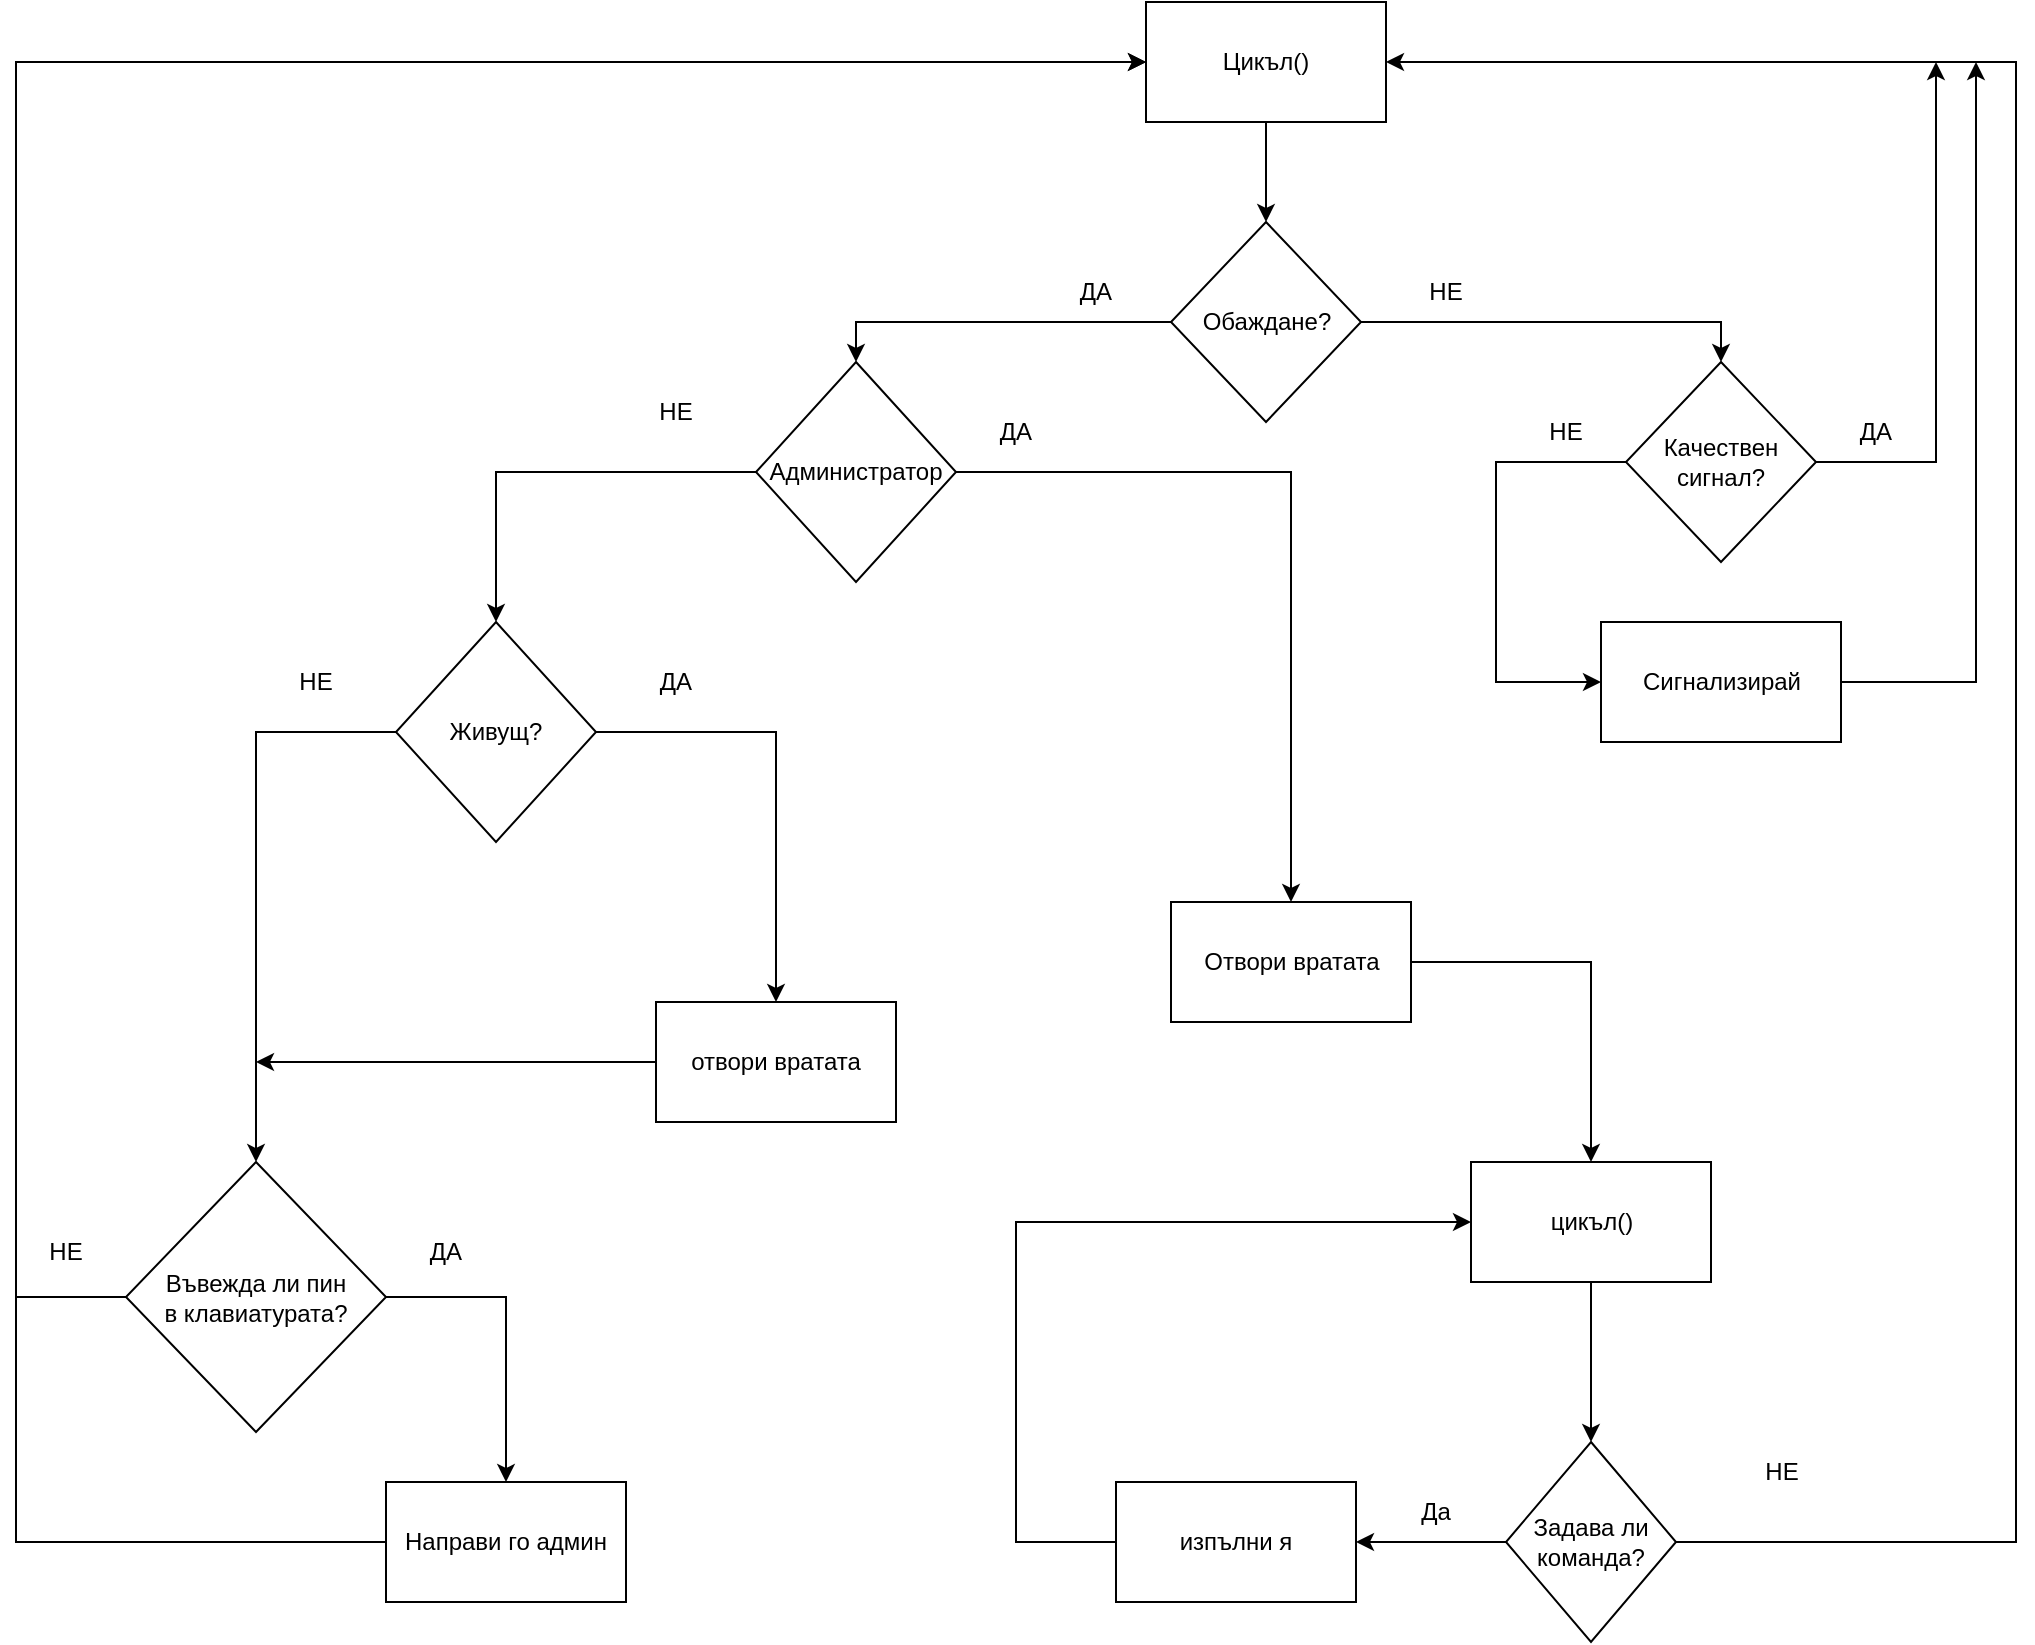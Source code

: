 <mxfile version="26.0.4">
  <diagram name="Page-1" id="29C3fyayfVaSPdNq7uKE">
    <mxGraphModel dx="1311" dy="751" grid="1" gridSize="10" guides="1" tooltips="1" connect="1" arrows="1" fold="1" page="1" pageScale="1" pageWidth="1100" pageHeight="850" math="0" shadow="0">
      <root>
        <mxCell id="0" />
        <mxCell id="1" parent="0" />
        <mxCell id="if4jXls3vVssXIEcy42T-4" style="edgeStyle=orthogonalEdgeStyle;rounded=0;orthogonalLoop=1;jettySize=auto;html=1;exitX=0.5;exitY=1;exitDx=0;exitDy=0;entryX=0.5;entryY=0;entryDx=0;entryDy=0;" edge="1" parent="1" source="if4jXls3vVssXIEcy42T-1" target="if4jXls3vVssXIEcy42T-3">
          <mxGeometry relative="1" as="geometry" />
        </mxCell>
        <mxCell id="if4jXls3vVssXIEcy42T-1" value="Цикъл()" style="rounded=0;whiteSpace=wrap;html=1;" vertex="1" parent="1">
          <mxGeometry x="605" y="10" width="120" height="60" as="geometry" />
        </mxCell>
        <mxCell id="if4jXls3vVssXIEcy42T-6" value="" style="edgeStyle=orthogonalEdgeStyle;rounded=0;orthogonalLoop=1;jettySize=auto;html=1;entryX=0.5;entryY=0;entryDx=0;entryDy=0;" edge="1" parent="1" source="if4jXls3vVssXIEcy42T-3" target="if4jXls3vVssXIEcy42T-9">
          <mxGeometry relative="1" as="geometry">
            <mxPoint x="585" y="170" as="targetPoint" />
          </mxGeometry>
        </mxCell>
        <mxCell id="if4jXls3vVssXIEcy42T-20" value="" style="edgeStyle=orthogonalEdgeStyle;rounded=0;orthogonalLoop=1;jettySize=auto;html=1;entryX=0.5;entryY=0;entryDx=0;entryDy=0;" edge="1" parent="1" source="if4jXls3vVssXIEcy42T-3" target="if4jXls3vVssXIEcy42T-19">
          <mxGeometry relative="1" as="geometry" />
        </mxCell>
        <mxCell id="if4jXls3vVssXIEcy42T-3" value="Обаждане?" style="rhombus;whiteSpace=wrap;html=1;" vertex="1" parent="1">
          <mxGeometry x="617.5" y="120" width="95" height="100" as="geometry" />
        </mxCell>
        <mxCell id="if4jXls3vVssXIEcy42T-7" style="edgeStyle=orthogonalEdgeStyle;rounded=0;orthogonalLoop=1;jettySize=auto;html=1;exitX=1;exitY=0.5;exitDx=0;exitDy=0;" edge="1" parent="1" source="if4jXls3vVssXIEcy42T-9">
          <mxGeometry relative="1" as="geometry">
            <mxPoint x="1000" y="40" as="targetPoint" />
            <mxPoint x="705" y="170" as="sourcePoint" />
            <Array as="points">
              <mxPoint x="1000" y="240" />
              <mxPoint x="1000" y="50" />
            </Array>
          </mxGeometry>
        </mxCell>
        <mxCell id="if4jXls3vVssXIEcy42T-8" value="НЕ" style="text;html=1;align=center;verticalAlign=middle;whiteSpace=wrap;rounded=0;" vertex="1" parent="1">
          <mxGeometry x="725" y="140" width="60" height="30" as="geometry" />
        </mxCell>
        <mxCell id="if4jXls3vVssXIEcy42T-17" style="edgeStyle=orthogonalEdgeStyle;rounded=0;orthogonalLoop=1;jettySize=auto;html=1;exitX=0;exitY=0.5;exitDx=0;exitDy=0;entryX=0;entryY=0.5;entryDx=0;entryDy=0;" edge="1" parent="1" source="if4jXls3vVssXIEcy42T-9" target="if4jXls3vVssXIEcy42T-15">
          <mxGeometry relative="1" as="geometry">
            <Array as="points">
              <mxPoint x="780" y="240" />
              <mxPoint x="780" y="350" />
            </Array>
          </mxGeometry>
        </mxCell>
        <mxCell id="if4jXls3vVssXIEcy42T-9" value="Качествен&lt;div&gt;сигнал?&lt;/div&gt;" style="rhombus;whiteSpace=wrap;html=1;" vertex="1" parent="1">
          <mxGeometry x="845" y="190" width="95" height="100" as="geometry" />
        </mxCell>
        <mxCell id="if4jXls3vVssXIEcy42T-11" value="ДА" style="text;html=1;align=center;verticalAlign=middle;whiteSpace=wrap;rounded=0;" vertex="1" parent="1">
          <mxGeometry x="940" y="210" width="60" height="30" as="geometry" />
        </mxCell>
        <mxCell id="if4jXls3vVssXIEcy42T-12" value="НЕ" style="text;html=1;align=center;verticalAlign=middle;whiteSpace=wrap;rounded=0;" vertex="1" parent="1">
          <mxGeometry x="785" y="210" width="60" height="30" as="geometry" />
        </mxCell>
        <mxCell id="if4jXls3vVssXIEcy42T-18" style="edgeStyle=orthogonalEdgeStyle;rounded=0;orthogonalLoop=1;jettySize=auto;html=1;exitX=1;exitY=0.5;exitDx=0;exitDy=0;" edge="1" parent="1" source="if4jXls3vVssXIEcy42T-15">
          <mxGeometry relative="1" as="geometry">
            <mxPoint x="1155" y="360" as="sourcePoint" />
            <mxPoint x="1020" y="40" as="targetPoint" />
            <Array as="points">
              <mxPoint x="1020" y="350" />
            </Array>
          </mxGeometry>
        </mxCell>
        <mxCell id="if4jXls3vVssXIEcy42T-15" value="Сигнализирай" style="rounded=0;whiteSpace=wrap;html=1;" vertex="1" parent="1">
          <mxGeometry x="832.5" y="320" width="120" height="60" as="geometry" />
        </mxCell>
        <mxCell id="if4jXls3vVssXIEcy42T-22" value="" style="edgeStyle=orthogonalEdgeStyle;rounded=0;orthogonalLoop=1;jettySize=auto;html=1;entryX=0.5;entryY=0;entryDx=0;entryDy=0;exitX=0;exitY=0.5;exitDx=0;exitDy=0;" edge="1" parent="1" source="if4jXls3vVssXIEcy42T-19" target="if4jXls3vVssXIEcy42T-44">
          <mxGeometry relative="1" as="geometry">
            <mxPoint x="170" y="400" as="targetPoint" />
          </mxGeometry>
        </mxCell>
        <mxCell id="if4jXls3vVssXIEcy42T-27" style="edgeStyle=orthogonalEdgeStyle;rounded=0;orthogonalLoop=1;jettySize=auto;html=1;exitX=1;exitY=0.5;exitDx=0;exitDy=0;entryX=0.5;entryY=0;entryDx=0;entryDy=0;" edge="1" parent="1" source="if4jXls3vVssXIEcy42T-19" target="if4jXls3vVssXIEcy42T-42">
          <mxGeometry relative="1" as="geometry">
            <mxPoint x="443" y="295" as="targetPoint" />
          </mxGeometry>
        </mxCell>
        <mxCell id="if4jXls3vVssXIEcy42T-19" value="Администратор" style="rhombus;whiteSpace=wrap;html=1;" vertex="1" parent="1">
          <mxGeometry x="410" y="190" width="100" height="110" as="geometry" />
        </mxCell>
        <mxCell id="if4jXls3vVssXIEcy42T-28" value="ДА" style="text;html=1;align=center;verticalAlign=middle;whiteSpace=wrap;rounded=0;" vertex="1" parent="1">
          <mxGeometry x="550" y="140" width="60" height="30" as="geometry" />
        </mxCell>
        <mxCell id="if4jXls3vVssXIEcy42T-29" value="НЕ" style="text;html=1;align=center;verticalAlign=middle;whiteSpace=wrap;rounded=0;" vertex="1" parent="1">
          <mxGeometry x="340" y="200" width="60" height="30" as="geometry" />
        </mxCell>
        <mxCell id="if4jXls3vVssXIEcy42T-30" value="ДА" style="text;html=1;align=center;verticalAlign=middle;whiteSpace=wrap;rounded=0;" vertex="1" parent="1">
          <mxGeometry x="510" y="210" width="60" height="30" as="geometry" />
        </mxCell>
        <mxCell id="if4jXls3vVssXIEcy42T-34" value="" style="edgeStyle=orthogonalEdgeStyle;rounded=0;orthogonalLoop=1;jettySize=auto;html=1;exitX=1;exitY=0.5;exitDx=0;exitDy=0;" edge="1" parent="1" source="if4jXls3vVssXIEcy42T-32" target="if4jXls3vVssXIEcy42T-33">
          <mxGeometry relative="1" as="geometry" />
        </mxCell>
        <mxCell id="if4jXls3vVssXIEcy42T-37" style="edgeStyle=orthogonalEdgeStyle;rounded=0;orthogonalLoop=1;jettySize=auto;html=1;exitX=0;exitY=0.5;exitDx=0;exitDy=0;entryX=0;entryY=0.5;entryDx=0;entryDy=0;" edge="1" parent="1" source="if4jXls3vVssXIEcy42T-32" target="if4jXls3vVssXIEcy42T-1">
          <mxGeometry relative="1" as="geometry">
            <Array as="points">
              <mxPoint x="40" y="658" />
              <mxPoint x="40" y="40" />
            </Array>
          </mxGeometry>
        </mxCell>
        <mxCell id="if4jXls3vVssXIEcy42T-32" value="Въвежда ли пин&lt;div&gt;в клавиатурата?&lt;/div&gt;" style="rhombus;whiteSpace=wrap;html=1;" vertex="1" parent="1">
          <mxGeometry x="95" y="590" width="130" height="135" as="geometry" />
        </mxCell>
        <mxCell id="if4jXls3vVssXIEcy42T-40" style="edgeStyle=orthogonalEdgeStyle;rounded=0;orthogonalLoop=1;jettySize=auto;html=1;entryX=0;entryY=0.5;entryDx=0;entryDy=0;" edge="1" parent="1" source="if4jXls3vVssXIEcy42T-33" target="if4jXls3vVssXIEcy42T-1">
          <mxGeometry relative="1" as="geometry">
            <mxPoint x="60" y="70" as="targetPoint" />
            <Array as="points">
              <mxPoint x="40" y="780" />
              <mxPoint x="40" y="40" />
            </Array>
          </mxGeometry>
        </mxCell>
        <mxCell id="if4jXls3vVssXIEcy42T-33" value="Направи го админ" style="whiteSpace=wrap;html=1;" vertex="1" parent="1">
          <mxGeometry x="225" y="750" width="120" height="60" as="geometry" />
        </mxCell>
        <mxCell id="if4jXls3vVssXIEcy42T-38" value="НЕ" style="text;html=1;align=center;verticalAlign=middle;whiteSpace=wrap;rounded=0;" vertex="1" parent="1">
          <mxGeometry x="35" y="620" width="60" height="30" as="geometry" />
        </mxCell>
        <mxCell id="if4jXls3vVssXIEcy42T-39" value="ДА" style="text;html=1;align=center;verticalAlign=middle;whiteSpace=wrap;rounded=0;" vertex="1" parent="1">
          <mxGeometry x="225" y="620" width="60" height="30" as="geometry" />
        </mxCell>
        <mxCell id="if4jXls3vVssXIEcy42T-56" value="" style="edgeStyle=orthogonalEdgeStyle;rounded=0;orthogonalLoop=1;jettySize=auto;html=1;" edge="1" parent="1" source="if4jXls3vVssXIEcy42T-42" target="if4jXls3vVssXIEcy42T-55">
          <mxGeometry relative="1" as="geometry" />
        </mxCell>
        <mxCell id="if4jXls3vVssXIEcy42T-42" value="Отвори вратата" style="rounded=0;whiteSpace=wrap;html=1;" vertex="1" parent="1">
          <mxGeometry x="617.5" y="460" width="120" height="60" as="geometry" />
        </mxCell>
        <mxCell id="if4jXls3vVssXIEcy42T-46" value="" style="edgeStyle=orthogonalEdgeStyle;rounded=0;orthogonalLoop=1;jettySize=auto;html=1;exitX=1;exitY=0.5;exitDx=0;exitDy=0;" edge="1" parent="1" source="if4jXls3vVssXIEcy42T-44" target="if4jXls3vVssXIEcy42T-45">
          <mxGeometry relative="1" as="geometry" />
        </mxCell>
        <mxCell id="if4jXls3vVssXIEcy42T-49" style="edgeStyle=orthogonalEdgeStyle;rounded=0;orthogonalLoop=1;jettySize=auto;html=1;exitX=0;exitY=0.5;exitDx=0;exitDy=0;entryX=0.5;entryY=0;entryDx=0;entryDy=0;" edge="1" parent="1" source="if4jXls3vVssXIEcy42T-44" target="if4jXls3vVssXIEcy42T-32">
          <mxGeometry relative="1" as="geometry">
            <mxPoint x="100" y="380" as="targetPoint" />
            <Array as="points">
              <mxPoint x="160" y="375" />
            </Array>
          </mxGeometry>
        </mxCell>
        <mxCell id="if4jXls3vVssXIEcy42T-44" value="Живущ?" style="rhombus;whiteSpace=wrap;html=1;" vertex="1" parent="1">
          <mxGeometry x="230" y="320" width="100" height="110" as="geometry" />
        </mxCell>
        <mxCell id="if4jXls3vVssXIEcy42T-63" style="edgeStyle=orthogonalEdgeStyle;rounded=0;orthogonalLoop=1;jettySize=auto;html=1;exitX=0;exitY=0.5;exitDx=0;exitDy=0;" edge="1" parent="1" source="if4jXls3vVssXIEcy42T-45">
          <mxGeometry relative="1" as="geometry">
            <mxPoint x="160" y="540" as="targetPoint" />
            <Array as="points">
              <mxPoint x="160" y="540" />
            </Array>
          </mxGeometry>
        </mxCell>
        <mxCell id="if4jXls3vVssXIEcy42T-45" value="отвори вратата" style="whiteSpace=wrap;html=1;" vertex="1" parent="1">
          <mxGeometry x="360" y="510" width="120" height="60" as="geometry" />
        </mxCell>
        <mxCell id="if4jXls3vVssXIEcy42T-54" value="" style="edgeStyle=orthogonalEdgeStyle;rounded=0;orthogonalLoop=1;jettySize=auto;html=1;" edge="1" parent="1" source="if4jXls3vVssXIEcy42T-51" target="if4jXls3vVssXIEcy42T-53">
          <mxGeometry relative="1" as="geometry" />
        </mxCell>
        <mxCell id="if4jXls3vVssXIEcy42T-60" style="edgeStyle=orthogonalEdgeStyle;rounded=0;orthogonalLoop=1;jettySize=auto;html=1;exitX=1;exitY=0.5;exitDx=0;exitDy=0;entryX=1;entryY=0.5;entryDx=0;entryDy=0;" edge="1" parent="1" source="if4jXls3vVssXIEcy42T-51" target="if4jXls3vVssXIEcy42T-1">
          <mxGeometry relative="1" as="geometry">
            <mxPoint x="970" y="40" as="targetPoint" />
            <mxPoint x="710" y="690" as="sourcePoint" />
            <Array as="points">
              <mxPoint x="1040" y="780" />
              <mxPoint x="1040" y="40" />
            </Array>
          </mxGeometry>
        </mxCell>
        <mxCell id="if4jXls3vVssXIEcy42T-51" value="Задава ли команда?" style="rhombus;whiteSpace=wrap;html=1;rounded=0;" vertex="1" parent="1">
          <mxGeometry x="785" y="730" width="85" height="100" as="geometry" />
        </mxCell>
        <mxCell id="if4jXls3vVssXIEcy42T-59" style="edgeStyle=orthogonalEdgeStyle;rounded=0;orthogonalLoop=1;jettySize=auto;html=1;exitX=0;exitY=0.5;exitDx=0;exitDy=0;entryX=0;entryY=0.5;entryDx=0;entryDy=0;" edge="1" parent="1" source="if4jXls3vVssXIEcy42T-53" target="if4jXls3vVssXIEcy42T-55">
          <mxGeometry relative="1" as="geometry">
            <Array as="points">
              <mxPoint x="540" y="780" />
              <mxPoint x="540" y="620" />
            </Array>
          </mxGeometry>
        </mxCell>
        <mxCell id="if4jXls3vVssXIEcy42T-53" value="изпълни я" style="whiteSpace=wrap;html=1;rounded=0;" vertex="1" parent="1">
          <mxGeometry x="590" y="750" width="120" height="60" as="geometry" />
        </mxCell>
        <mxCell id="if4jXls3vVssXIEcy42T-57" style="edgeStyle=orthogonalEdgeStyle;rounded=0;orthogonalLoop=1;jettySize=auto;html=1;exitX=0.5;exitY=1;exitDx=0;exitDy=0;entryX=0.5;entryY=0;entryDx=0;entryDy=0;" edge="1" parent="1" source="if4jXls3vVssXIEcy42T-55" target="if4jXls3vVssXIEcy42T-51">
          <mxGeometry relative="1" as="geometry" />
        </mxCell>
        <mxCell id="if4jXls3vVssXIEcy42T-55" value="цикъл()" style="whiteSpace=wrap;html=1;rounded=0;" vertex="1" parent="1">
          <mxGeometry x="767.5" y="590" width="120" height="60" as="geometry" />
        </mxCell>
        <mxCell id="if4jXls3vVssXIEcy42T-58" value="Да" style="text;html=1;align=center;verticalAlign=middle;whiteSpace=wrap;rounded=0;" vertex="1" parent="1">
          <mxGeometry x="720" y="750" width="60" height="30" as="geometry" />
        </mxCell>
        <mxCell id="if4jXls3vVssXIEcy42T-62" value="НЕ" style="text;html=1;align=center;verticalAlign=middle;whiteSpace=wrap;rounded=0;" vertex="1" parent="1">
          <mxGeometry x="892.5" y="730" width="60" height="30" as="geometry" />
        </mxCell>
        <mxCell id="if4jXls3vVssXIEcy42T-64" value="НЕ" style="text;html=1;align=center;verticalAlign=middle;whiteSpace=wrap;rounded=0;" vertex="1" parent="1">
          <mxGeometry x="160" y="335" width="60" height="30" as="geometry" />
        </mxCell>
        <mxCell id="if4jXls3vVssXIEcy42T-67" value="ДА" style="text;html=1;align=center;verticalAlign=middle;whiteSpace=wrap;rounded=0;" vertex="1" parent="1">
          <mxGeometry x="340" y="335" width="60" height="30" as="geometry" />
        </mxCell>
      </root>
    </mxGraphModel>
  </diagram>
</mxfile>
